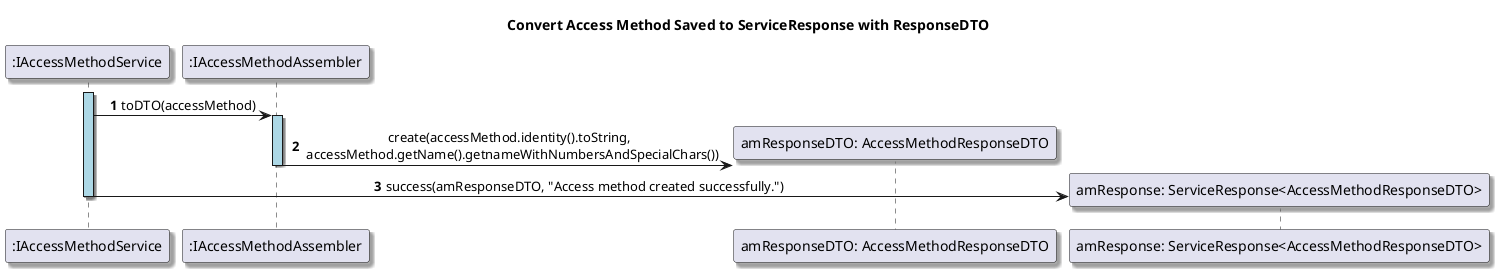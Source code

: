 @startuml

title Convert Access Method Saved to ServiceResponse with ResponseDTO

autonumber
skinparam {
  ActivityPadding 2
  ActivityMargin 2
  BoxPadding 2
}
skinparam defaultTextAlignment center
skinparam shadowing true

participant ":IAccessMethodService" as Service
participant ":IAccessMethodAssembler" as amAssembler
activate Service #lightBlue

Service -> amAssembler: toDTO(accessMethod)
activate amAssembler #lightBlue

create "amResponseDTO: AccessMethodResponseDTO"
amAssembler -> "amResponseDTO: AccessMethodResponseDTO": create(accessMethod.identity().toString, \n accessMethod.getName().getnameWithNumbersAndSpecialChars())
deactivate amAssembler

create "amResponse: ServiceResponse<AccessMethodResponseDTO>"
Service -> "amResponse: ServiceResponse<AccessMethodResponseDTO>": success(amResponseDTO, "Access method created successfully.")
deactivate Service

@enduml